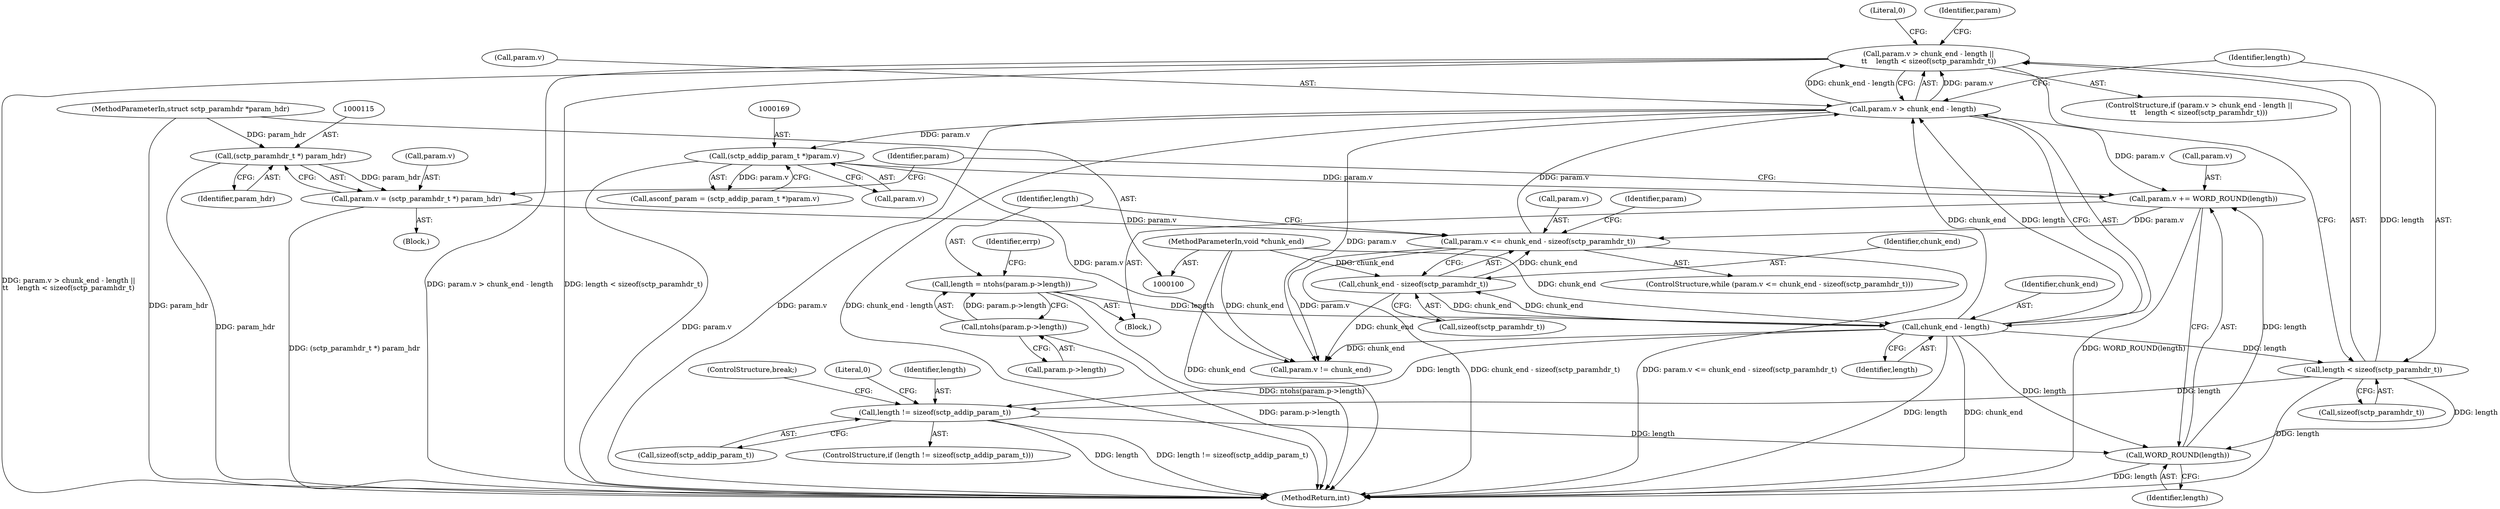 digraph "1_linux_9de7922bc709eee2f609cd01d98aaedc4cf5ea74_0@API" {
"1000142" [label="(Call,param.v > chunk_end - length ||\n\t\t    length < sizeof(sctp_paramhdr_t))"];
"1000143" [label="(Call,param.v > chunk_end - length)"];
"1000118" [label="(Call,param.v <= chunk_end - sizeof(sctp_paramhdr_t))"];
"1000204" [label="(Call,param.v += WORD_ROUND(length))"];
"1000208" [label="(Call,WORD_ROUND(length))"];
"1000150" [label="(Call,length < sizeof(sctp_paramhdr_t))"];
"1000147" [label="(Call,chunk_end - length)"];
"1000122" [label="(Call,chunk_end - sizeof(sctp_paramhdr_t))"];
"1000103" [label="(MethodParameterIn,void *chunk_end)"];
"1000127" [label="(Call,length = ntohs(param.p->length))"];
"1000129" [label="(Call,ntohs(param.p->length))"];
"1000195" [label="(Call,length != sizeof(sctp_addip_param_t))"];
"1000168" [label="(Call,(sctp_addip_param_t *)param.v)"];
"1000110" [label="(Call,param.v = (sctp_paramhdr_t *) param_hdr)"];
"1000114" [label="(Call,(sctp_paramhdr_t *) param_hdr)"];
"1000102" [label="(MethodParameterIn,struct sctp_paramhdr *param_hdr)"];
"1000105" [label="(Block,)"];
"1000123" [label="(Identifier,chunk_end)"];
"1000130" [label="(Call,param.p->length)"];
"1000142" [label="(Call,param.v > chunk_end - length ||\n\t\t    length < sizeof(sctp_paramhdr_t))"];
"1000209" [label="(Identifier,length)"];
"1000119" [label="(Call,param.v)"];
"1000170" [label="(Call,param.v)"];
"1000137" [label="(Identifier,errp)"];
"1000150" [label="(Call,length < sizeof(sctp_paramhdr_t))"];
"1000155" [label="(Literal,0)"];
"1000122" [label="(Call,chunk_end - sizeof(sctp_paramhdr_t))"];
"1000197" [label="(Call,sizeof(sctp_addip_param_t))"];
"1000168" [label="(Call,(sctp_addip_param_t *)param.v)"];
"1000204" [label="(Call,param.v += WORD_ROUND(length))"];
"1000144" [label="(Call,param.v)"];
"1000124" [label="(Call,sizeof(sctp_paramhdr_t))"];
"1000143" [label="(Call,param.v > chunk_end - length)"];
"1000147" [label="(Call,chunk_end - length)"];
"1000152" [label="(Call,sizeof(sctp_paramhdr_t))"];
"1000126" [label="(Block,)"];
"1000166" [label="(Call,asconf_param = (sctp_addip_param_t *)param.v)"];
"1000114" [label="(Call,(sctp_paramhdr_t *) param_hdr)"];
"1000116" [label="(Identifier,param_hdr)"];
"1000127" [label="(Call,length = ntohs(param.p->length))"];
"1000194" [label="(ControlStructure,if (length != sizeof(sctp_addip_param_t)))"];
"1000159" [label="(Identifier,param)"];
"1000148" [label="(Identifier,chunk_end)"];
"1000111" [label="(Call,param.v)"];
"1000117" [label="(ControlStructure,while (param.v <= chunk_end - sizeof(sctp_paramhdr_t)))"];
"1000195" [label="(Call,length != sizeof(sctp_addip_param_t))"];
"1000196" [label="(Identifier,length)"];
"1000220" [label="(MethodReturn,int)"];
"1000208" [label="(Call,WORD_ROUND(length))"];
"1000128" [label="(Identifier,length)"];
"1000211" [label="(Call,param.v != chunk_end)"];
"1000102" [label="(MethodParameterIn,struct sctp_paramhdr *param_hdr)"];
"1000213" [label="(Identifier,param)"];
"1000120" [label="(Identifier,param)"];
"1000149" [label="(Identifier,length)"];
"1000151" [label="(Identifier,length)"];
"1000110" [label="(Call,param.v = (sctp_paramhdr_t *) param_hdr)"];
"1000205" [label="(Call,param.v)"];
"1000141" [label="(ControlStructure,if (param.v > chunk_end - length ||\n\t\t    length < sizeof(sctp_paramhdr_t)))"];
"1000129" [label="(Call,ntohs(param.p->length))"];
"1000201" [label="(ControlStructure,break;)"];
"1000118" [label="(Call,param.v <= chunk_end - sizeof(sctp_paramhdr_t))"];
"1000200" [label="(Literal,0)"];
"1000103" [label="(MethodParameterIn,void *chunk_end)"];
"1000142" -> "1000141"  [label="AST: "];
"1000142" -> "1000143"  [label="CFG: "];
"1000142" -> "1000150"  [label="CFG: "];
"1000143" -> "1000142"  [label="AST: "];
"1000150" -> "1000142"  [label="AST: "];
"1000155" -> "1000142"  [label="CFG: "];
"1000159" -> "1000142"  [label="CFG: "];
"1000142" -> "1000220"  [label="DDG: param.v > chunk_end - length ||\n\t\t    length < sizeof(sctp_paramhdr_t)"];
"1000142" -> "1000220"  [label="DDG: param.v > chunk_end - length"];
"1000142" -> "1000220"  [label="DDG: length < sizeof(sctp_paramhdr_t)"];
"1000143" -> "1000142"  [label="DDG: param.v"];
"1000143" -> "1000142"  [label="DDG: chunk_end - length"];
"1000150" -> "1000142"  [label="DDG: length"];
"1000143" -> "1000147"  [label="CFG: "];
"1000144" -> "1000143"  [label="AST: "];
"1000147" -> "1000143"  [label="AST: "];
"1000151" -> "1000143"  [label="CFG: "];
"1000143" -> "1000220"  [label="DDG: param.v"];
"1000143" -> "1000220"  [label="DDG: chunk_end - length"];
"1000118" -> "1000143"  [label="DDG: param.v"];
"1000147" -> "1000143"  [label="DDG: chunk_end"];
"1000147" -> "1000143"  [label="DDG: length"];
"1000143" -> "1000168"  [label="DDG: param.v"];
"1000143" -> "1000204"  [label="DDG: param.v"];
"1000143" -> "1000211"  [label="DDG: param.v"];
"1000118" -> "1000117"  [label="AST: "];
"1000118" -> "1000122"  [label="CFG: "];
"1000119" -> "1000118"  [label="AST: "];
"1000122" -> "1000118"  [label="AST: "];
"1000128" -> "1000118"  [label="CFG: "];
"1000213" -> "1000118"  [label="CFG: "];
"1000118" -> "1000220"  [label="DDG: param.v <= chunk_end - sizeof(sctp_paramhdr_t)"];
"1000118" -> "1000220"  [label="DDG: chunk_end - sizeof(sctp_paramhdr_t)"];
"1000204" -> "1000118"  [label="DDG: param.v"];
"1000110" -> "1000118"  [label="DDG: param.v"];
"1000122" -> "1000118"  [label="DDG: chunk_end"];
"1000118" -> "1000211"  [label="DDG: param.v"];
"1000204" -> "1000126"  [label="AST: "];
"1000204" -> "1000208"  [label="CFG: "];
"1000205" -> "1000204"  [label="AST: "];
"1000208" -> "1000204"  [label="AST: "];
"1000120" -> "1000204"  [label="CFG: "];
"1000204" -> "1000220"  [label="DDG: WORD_ROUND(length)"];
"1000208" -> "1000204"  [label="DDG: length"];
"1000168" -> "1000204"  [label="DDG: param.v"];
"1000208" -> "1000209"  [label="CFG: "];
"1000209" -> "1000208"  [label="AST: "];
"1000208" -> "1000220"  [label="DDG: length"];
"1000150" -> "1000208"  [label="DDG: length"];
"1000147" -> "1000208"  [label="DDG: length"];
"1000195" -> "1000208"  [label="DDG: length"];
"1000150" -> "1000152"  [label="CFG: "];
"1000151" -> "1000150"  [label="AST: "];
"1000152" -> "1000150"  [label="AST: "];
"1000150" -> "1000220"  [label="DDG: length"];
"1000147" -> "1000150"  [label="DDG: length"];
"1000150" -> "1000195"  [label="DDG: length"];
"1000147" -> "1000149"  [label="CFG: "];
"1000148" -> "1000147"  [label="AST: "];
"1000149" -> "1000147"  [label="AST: "];
"1000147" -> "1000220"  [label="DDG: length"];
"1000147" -> "1000220"  [label="DDG: chunk_end"];
"1000147" -> "1000122"  [label="DDG: chunk_end"];
"1000122" -> "1000147"  [label="DDG: chunk_end"];
"1000103" -> "1000147"  [label="DDG: chunk_end"];
"1000127" -> "1000147"  [label="DDG: length"];
"1000147" -> "1000195"  [label="DDG: length"];
"1000147" -> "1000211"  [label="DDG: chunk_end"];
"1000122" -> "1000124"  [label="CFG: "];
"1000123" -> "1000122"  [label="AST: "];
"1000124" -> "1000122"  [label="AST: "];
"1000103" -> "1000122"  [label="DDG: chunk_end"];
"1000122" -> "1000211"  [label="DDG: chunk_end"];
"1000103" -> "1000100"  [label="AST: "];
"1000103" -> "1000220"  [label="DDG: chunk_end"];
"1000103" -> "1000211"  [label="DDG: chunk_end"];
"1000127" -> "1000126"  [label="AST: "];
"1000127" -> "1000129"  [label="CFG: "];
"1000128" -> "1000127"  [label="AST: "];
"1000129" -> "1000127"  [label="AST: "];
"1000137" -> "1000127"  [label="CFG: "];
"1000127" -> "1000220"  [label="DDG: ntohs(param.p->length)"];
"1000129" -> "1000127"  [label="DDG: param.p->length"];
"1000129" -> "1000130"  [label="CFG: "];
"1000130" -> "1000129"  [label="AST: "];
"1000129" -> "1000220"  [label="DDG: param.p->length"];
"1000195" -> "1000194"  [label="AST: "];
"1000195" -> "1000197"  [label="CFG: "];
"1000196" -> "1000195"  [label="AST: "];
"1000197" -> "1000195"  [label="AST: "];
"1000200" -> "1000195"  [label="CFG: "];
"1000201" -> "1000195"  [label="CFG: "];
"1000195" -> "1000220"  [label="DDG: length"];
"1000195" -> "1000220"  [label="DDG: length != sizeof(sctp_addip_param_t)"];
"1000168" -> "1000166"  [label="AST: "];
"1000168" -> "1000170"  [label="CFG: "];
"1000169" -> "1000168"  [label="AST: "];
"1000170" -> "1000168"  [label="AST: "];
"1000166" -> "1000168"  [label="CFG: "];
"1000168" -> "1000220"  [label="DDG: param.v"];
"1000168" -> "1000166"  [label="DDG: param.v"];
"1000168" -> "1000211"  [label="DDG: param.v"];
"1000110" -> "1000105"  [label="AST: "];
"1000110" -> "1000114"  [label="CFG: "];
"1000111" -> "1000110"  [label="AST: "];
"1000114" -> "1000110"  [label="AST: "];
"1000120" -> "1000110"  [label="CFG: "];
"1000110" -> "1000220"  [label="DDG: (sctp_paramhdr_t *) param_hdr"];
"1000114" -> "1000110"  [label="DDG: param_hdr"];
"1000114" -> "1000116"  [label="CFG: "];
"1000115" -> "1000114"  [label="AST: "];
"1000116" -> "1000114"  [label="AST: "];
"1000114" -> "1000220"  [label="DDG: param_hdr"];
"1000102" -> "1000114"  [label="DDG: param_hdr"];
"1000102" -> "1000100"  [label="AST: "];
"1000102" -> "1000220"  [label="DDG: param_hdr"];
}
